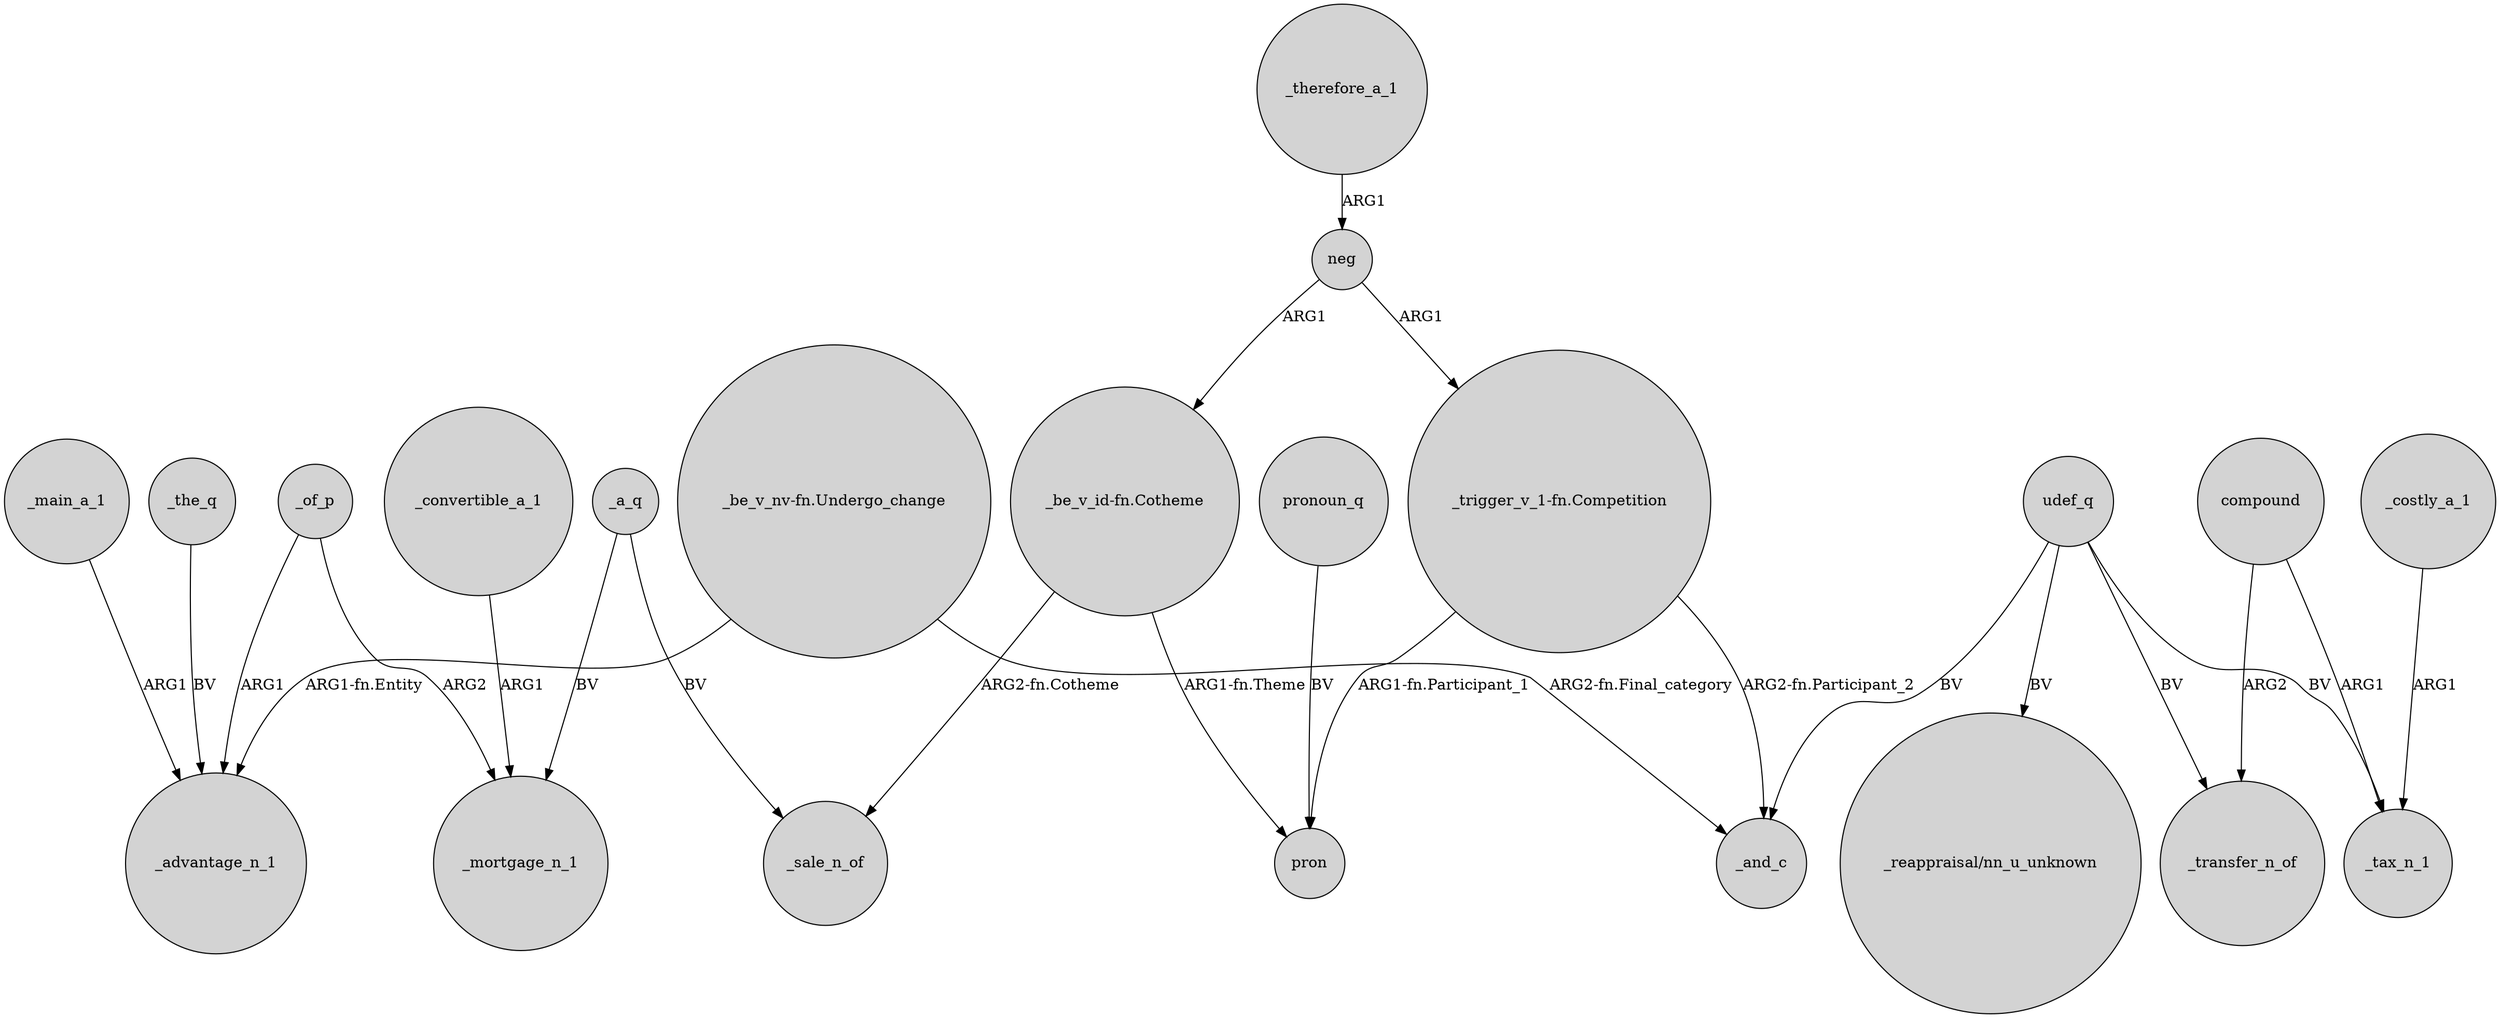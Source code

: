 digraph {
	node [shape=circle style=filled]
	_main_a_1 -> _advantage_n_1 [label=ARG1]
	_of_p -> _mortgage_n_1 [label=ARG2]
	udef_q -> _transfer_n_of [label=BV]
	compound -> _transfer_n_of [label=ARG2]
	"_trigger_v_1-fn.Competition" -> pron [label="ARG1-fn.Participant_1"]
	"_be_v_id-fn.Cotheme" -> _sale_n_of [label="ARG2-fn.Cotheme"]
	udef_q -> _tax_n_1 [label=BV]
	neg -> "_be_v_id-fn.Cotheme" [label=ARG1]
	_therefore_a_1 -> neg [label=ARG1]
	udef_q -> _and_c [label=BV]
	_the_q -> _advantage_n_1 [label=BV]
	pronoun_q -> pron [label=BV]
	_a_q -> _mortgage_n_1 [label=BV]
	_convertible_a_1 -> _mortgage_n_1 [label=ARG1]
	udef_q -> "_reappraisal/nn_u_unknown" [label=BV]
	"_be_v_id-fn.Cotheme" -> pron [label="ARG1-fn.Theme"]
	compound -> _tax_n_1 [label=ARG1]
	neg -> "_trigger_v_1-fn.Competition" [label=ARG1]
	_costly_a_1 -> _tax_n_1 [label=ARG1]
	_of_p -> _advantage_n_1 [label=ARG1]
	_a_q -> _sale_n_of [label=BV]
	"_be_v_nv-fn.Undergo_change" -> _and_c [label="ARG2-fn.Final_category"]
	"_be_v_nv-fn.Undergo_change" -> _advantage_n_1 [label="ARG1-fn.Entity"]
	"_trigger_v_1-fn.Competition" -> _and_c [label="ARG2-fn.Participant_2"]
}
